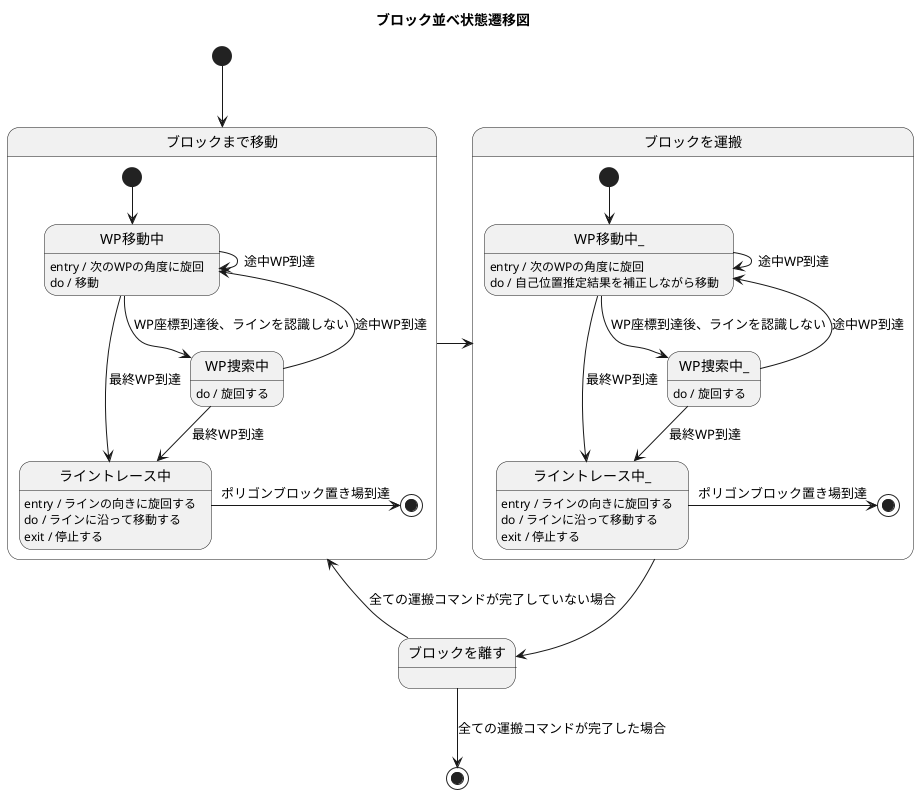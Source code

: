 @startuml

title ブロック並べ状態遷移図

state ブロックまで移動 {
	WP移動中 : entry / 次のWPの角度に旋回
	WP移動中 : do / 移動 

	ライントレース中 : entry / ラインの向きに旋回する
	ライントレース中 : do / ラインに沿って移動する
	ライントレース中 : exit / 停止する

	WP捜索中 : do / 旋回する

	[*] --> WP移動中

	WP移動中--> ライントレース中 : 最終WP到達
	WP移動中 --> WP移動中 : 途中WP到達

	WP移動中 --> WP捜索中 : WP座標到達後、ラインを認識しない
	WP捜索中 --> WP移動中 : 途中WP到達
	WP捜索中 --> ライントレース中 : 最終WP到達

	ライントレース中 -r-> [*] : ポリゴンブロック置き場到達
}

state ブロックを運搬{
	WP移動中_ : entry / 次のWPの角度に旋回
	WP移動中_ : do / 自己位置推定結果を補正しながら移動

	ライントレース中_ : entry / ラインの向きに旋回する
	ライントレース中_ : do / ラインに沿って移動する
	ライントレース中_ : exit / 停止する

	WP捜索中_ : do / 旋回する

	[*] --> WP移動中_

	WP移動中_ --> ライントレース中_ : 最終WP到達
	WP移動中_ --> WP移動中_ : 途中WP到達

	WP移動中_ --> WP捜索中_ : WP座標到達後、ラインを認識しない
	WP捜索中_ --> WP移動中_ : 途中WP到達
	WP捜索中_ --> ライントレース中_ : 最終WP到達


	ライントレース中_ -r-> [*] : ポリゴンブロック置き場到達
}

[*] --> ブロックまで移動

ブロックまで移動 -ri-> ブロックを運搬
ブロックを運搬 --> ブロックを離す

ブロックを離す --> ブロックまで移動 : 全ての運搬コマンドが完了していない場合
ブロックを離す --> [*] : 全ての運搬コマンドが完了した場合


@enduml